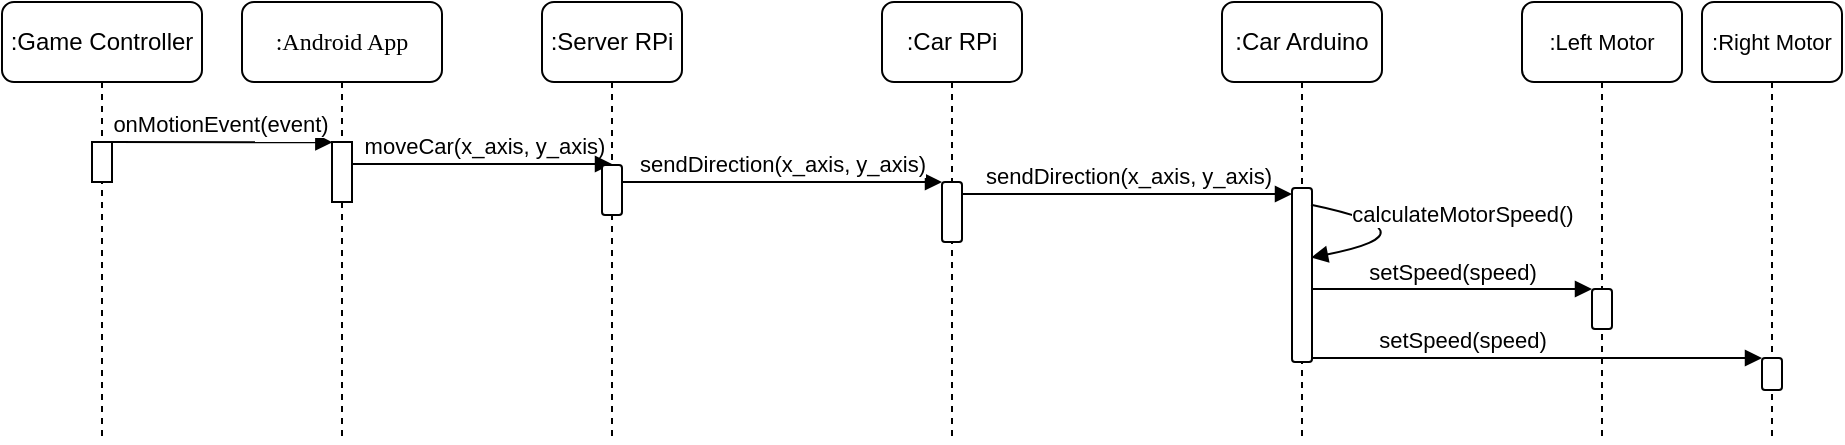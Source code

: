 <mxfile version="12.1.9" type="device" pages="1"><diagram name="Page-1" id="13e1069c-82ec-6db2-03f1-153e76fe0fe0"><mxGraphModel dx="1088" dy="554" grid="1" gridSize="10" guides="1" tooltips="1" connect="1" arrows="1" fold="1" page="1" pageScale="1" pageWidth="1100" pageHeight="850" background="#ffffff" math="0" shadow="0"><root><mxCell id="0"/><mxCell id="1" parent="0"/><mxCell id="7baba1c4bc27f4b0-8" value=":Android App" style="shape=umlLifeline;perimeter=lifelinePerimeter;whiteSpace=wrap;html=1;container=1;collapsible=0;recursiveResize=0;outlineConnect=0;rounded=1;shadow=0;comic=0;labelBackgroundColor=none;strokeColor=#000000;strokeWidth=1;fillColor=#FFFFFF;fontFamily=Verdana;fontSize=12;fontColor=#000000;align=center;" parent="1" vertex="1"><mxGeometry x="150" y="90" width="100" height="220" as="geometry"/></mxCell><mxCell id="7baba1c4bc27f4b0-9" value="" style="html=1;points=[];perimeter=orthogonalPerimeter;rounded=0;shadow=0;comic=0;labelBackgroundColor=none;strokeColor=#000000;strokeWidth=1;fillColor=#FFFFFF;fontFamily=Helvetica;fontSize=11;fontColor=#000000;align=center;" parent="7baba1c4bc27f4b0-8" vertex="1"><mxGeometry x="45" y="70" width="10" height="30" as="geometry"/></mxCell><mxCell id="7baba1c4bc27f4b0-11" value="moveCar(x_axis, y_axis)" style="html=1;verticalAlign=bottom;endArrow=block;labelBackgroundColor=none;fontFamily=Helvetica;fontSize=11;edgeStyle=elbowEdgeStyle;elbow=vertical;" parent="1" source="7baba1c4bc27f4b0-9" target="GdCzkCC0utKg0TRpaPAW-18" edge="1"><mxGeometry relative="1" as="geometry"><mxPoint x="395" y="200" as="sourcePoint"/><mxPoint x="385" y="171" as="targetPoint"/><Array as="points"><mxPoint x="300" y="171"/><mxPoint x="295" y="170"/></Array></mxGeometry></mxCell><mxCell id="GdCzkCC0utKg0TRpaPAW-17" value=":Server RPi" style="shape=umlLifeline;perimeter=lifelinePerimeter;whiteSpace=wrap;html=1;container=1;collapsible=0;recursiveResize=0;outlineConnect=0;rounded=1;" parent="1" vertex="1"><mxGeometry x="300" y="90" width="70" height="220" as="geometry"/></mxCell><mxCell id="GdCzkCC0utKg0TRpaPAW-18" value="" style="html=1;points=[];perimeter=orthogonalPerimeter;rounded=1;fontFamily=Helvetica;fontSize=11;" parent="GdCzkCC0utKg0TRpaPAW-17" vertex="1"><mxGeometry x="30" y="81.5" width="10" height="25" as="geometry"/></mxCell><mxCell id="GdCzkCC0utKg0TRpaPAW-20" value=":Car Arduino" style="shape=umlLifeline;perimeter=lifelinePerimeter;whiteSpace=wrap;html=1;container=1;collapsible=0;recursiveResize=0;outlineConnect=0;rounded=1;" parent="1" vertex="1"><mxGeometry x="640" y="90" width="80" height="220" as="geometry"/></mxCell><mxCell id="GdCzkCC0utKg0TRpaPAW-21" value="" style="html=1;points=[];perimeter=orthogonalPerimeter;rounded=1;fontFamily=Helvetica;fontSize=11;" parent="GdCzkCC0utKg0TRpaPAW-20" vertex="1"><mxGeometry x="35" y="93" width="10" height="87" as="geometry"/></mxCell><mxCell id="mH6LT-t2DJGfWcig_H00-9" value="calculateMotorSpeed()" style="html=1;verticalAlign=bottom;endArrow=block;fontSize=11;exitX=0.95;exitY=0.096;exitDx=0;exitDy=0;exitPerimeter=0;entryX=0.95;entryY=0.4;entryDx=0;entryDy=0;entryPerimeter=0;curved=1;fontFamily=Helvetica;" parent="GdCzkCC0utKg0TRpaPAW-20" source="GdCzkCC0utKg0TRpaPAW-21" target="GdCzkCC0utKg0TRpaPAW-21" edge="1"><mxGeometry x="0.001" y="10" width="80" relative="1" as="geometry"><mxPoint x="-240" y="305" as="sourcePoint"/><mxPoint x="-160" y="305" as="targetPoint"/><Array as="points"><mxPoint x="110" y="115"/></Array><mxPoint x="8" y="-10" as="offset"/></mxGeometry></mxCell><mxCell id="GdCzkCC0utKg0TRpaPAW-22" value="sendDirection(x_axis, y_axis)" style="html=1;verticalAlign=bottom;endArrow=block;fontSize=11;fontFamily=Helvetica;" parent="1" target="ZLFqaHwZazVC3dCNgW3Q-2" edge="1"><mxGeometry width="80" relative="1" as="geometry"><mxPoint x="340" y="180" as="sourcePoint"/><mxPoint x="512" y="180" as="targetPoint"/></mxGeometry></mxCell><mxCell id="mH6LT-t2DJGfWcig_H00-1" value=":Game Controller" style="shape=umlLifeline;perimeter=lifelinePerimeter;whiteSpace=wrap;html=1;container=1;collapsible=0;recursiveResize=0;outlineConnect=0;rounded=1;" parent="1" vertex="1"><mxGeometry x="30" y="90" width="100" height="220" as="geometry"/></mxCell><mxCell id="mH6LT-t2DJGfWcig_H00-2" value="" style="html=1;points=[];perimeter=orthogonalPerimeter;rounded=0;fontFamily=Helvetica;fontSize=11;" parent="mH6LT-t2DJGfWcig_H00-1" vertex="1"><mxGeometry x="45" y="70" width="10" height="20" as="geometry"/></mxCell><mxCell id="mH6LT-t2DJGfWcig_H00-4" value="onMotionEvent(event)" style="html=1;verticalAlign=bottom;endArrow=block;fontSize=11;entryX=0.017;entryY=0.004;entryDx=0;entryDy=0;entryPerimeter=0;fontFamily=Helvetica;" parent="1" edge="1"><mxGeometry width="80" relative="1" as="geometry"><mxPoint x="84" y="160" as="sourcePoint"/><mxPoint x="195.17" y="160.12" as="targetPoint"/></mxGeometry></mxCell><mxCell id="mH6LT-t2DJGfWcig_H00-5" value=":Left Motor" style="shape=umlLifeline;perimeter=lifelinePerimeter;whiteSpace=wrap;html=1;container=1;collapsible=0;recursiveResize=0;outlineConnect=0;rounded=1;fontSize=11;" parent="1" vertex="1"><mxGeometry x="790" y="90" width="80" height="220" as="geometry"/></mxCell><mxCell id="mH6LT-t2DJGfWcig_H00-8" value="" style="html=1;points=[];perimeter=orthogonalPerimeter;rounded=1;fontSize=11;fontFamily=Helvetica;" parent="mH6LT-t2DJGfWcig_H00-5" vertex="1"><mxGeometry x="35" y="143.5" width="10" height="20" as="geometry"/></mxCell><mxCell id="mH6LT-t2DJGfWcig_H00-6" value=":Right Motor" style="shape=umlLifeline;perimeter=lifelinePerimeter;whiteSpace=wrap;html=1;container=1;collapsible=0;recursiveResize=0;outlineConnect=0;rounded=1;fontSize=11;" parent="1" vertex="1"><mxGeometry x="880" y="90" width="70" height="220" as="geometry"/></mxCell><mxCell id="mH6LT-t2DJGfWcig_H00-10" value="" style="html=1;points=[];perimeter=orthogonalPerimeter;rounded=1;fontSize=11;fontFamily=Helvetica;" parent="mH6LT-t2DJGfWcig_H00-6" vertex="1"><mxGeometry x="30" y="178" width="10" height="16" as="geometry"/></mxCell><mxCell id="mH6LT-t2DJGfWcig_H00-7" value="setSpeed(speed)" style="html=1;verticalAlign=bottom;endArrow=block;fontSize=11;entryX=0;entryY=0;entryDx=0;entryDy=0;entryPerimeter=0;fontFamily=Helvetica;" parent="1" source="GdCzkCC0utKg0TRpaPAW-21" target="mH6LT-t2DJGfWcig_H00-8" edge="1"><mxGeometry width="80" relative="1" as="geometry"><mxPoint x="694.89" y="235.38" as="sourcePoint"/><mxPoint x="340" y="435" as="targetPoint"/><Array as="points"/></mxGeometry></mxCell><mxCell id="mH6LT-t2DJGfWcig_H00-11" value="setSpeed(speed)" style="html=1;verticalAlign=bottom;endArrow=block;fontSize=11;entryX=0;entryY=0;entryDx=0;entryDy=0;entryPerimeter=0;fontFamily=Helvetica;" parent="1" source="GdCzkCC0utKg0TRpaPAW-21" target="mH6LT-t2DJGfWcig_H00-10" edge="1"><mxGeometry x="-0.333" width="80" relative="1" as="geometry"><mxPoint x="695" y="278.626" as="sourcePoint"/><mxPoint x="770" y="339" as="targetPoint"/><mxPoint as="offset"/></mxGeometry></mxCell><mxCell id="ZLFqaHwZazVC3dCNgW3Q-1" value=":Car RPi" style="shape=umlLifeline;perimeter=lifelinePerimeter;whiteSpace=wrap;html=1;container=1;collapsible=0;recursiveResize=0;outlineConnect=0;rounded=1;" vertex="1" parent="1"><mxGeometry x="470" y="90" width="70" height="220" as="geometry"/></mxCell><mxCell id="ZLFqaHwZazVC3dCNgW3Q-2" value="" style="html=1;points=[];perimeter=orthogonalPerimeter;rounded=1;fontFamily=Helvetica;fontSize=11;" vertex="1" parent="ZLFqaHwZazVC3dCNgW3Q-1"><mxGeometry x="30" y="90" width="10" height="30" as="geometry"/></mxCell><mxCell id="ZLFqaHwZazVC3dCNgW3Q-4" value="sendDirection(x_axis, y_axis)" style="html=1;verticalAlign=bottom;endArrow=block;fontSize=11;fontFamily=Helvetica;" edge="1" parent="1" target="GdCzkCC0utKg0TRpaPAW-21"><mxGeometry width="80" relative="1" as="geometry"><mxPoint x="510" y="186" as="sourcePoint"/><mxPoint x="670" y="186" as="targetPoint"/></mxGeometry></mxCell></root></mxGraphModel></diagram></mxfile>